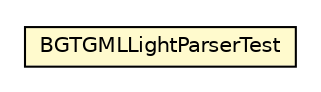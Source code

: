 #!/usr/local/bin/dot
#
# Class diagram 
# Generated by UMLGraph version R5_6-24-gf6e263 (http://www.umlgraph.org/)
#

digraph G {
	edge [fontname="Helvetica",fontsize=10,labelfontname="Helvetica",labelfontsize=10];
	node [fontname="Helvetica",fontsize=10,shape=plaintext];
	nodesep=0.25;
	ranksep=0.5;
	// nl.b3p.brmo.loader.gml.BGTGMLLightParserTest
	c74 [label=<<table title="nl.b3p.brmo.loader.gml.BGTGMLLightParserTest" border="0" cellborder="1" cellspacing="0" cellpadding="2" port="p" bgcolor="lemonChiffon" href="./BGTGMLLightParserTest.html">
		<tr><td><table border="0" cellspacing="0" cellpadding="1">
<tr><td align="center" balign="center"> BGTGMLLightParserTest </td></tr>
		</table></td></tr>
		</table>>, URL="./BGTGMLLightParserTest.html", fontname="Helvetica", fontcolor="black", fontsize=10.0];
}

